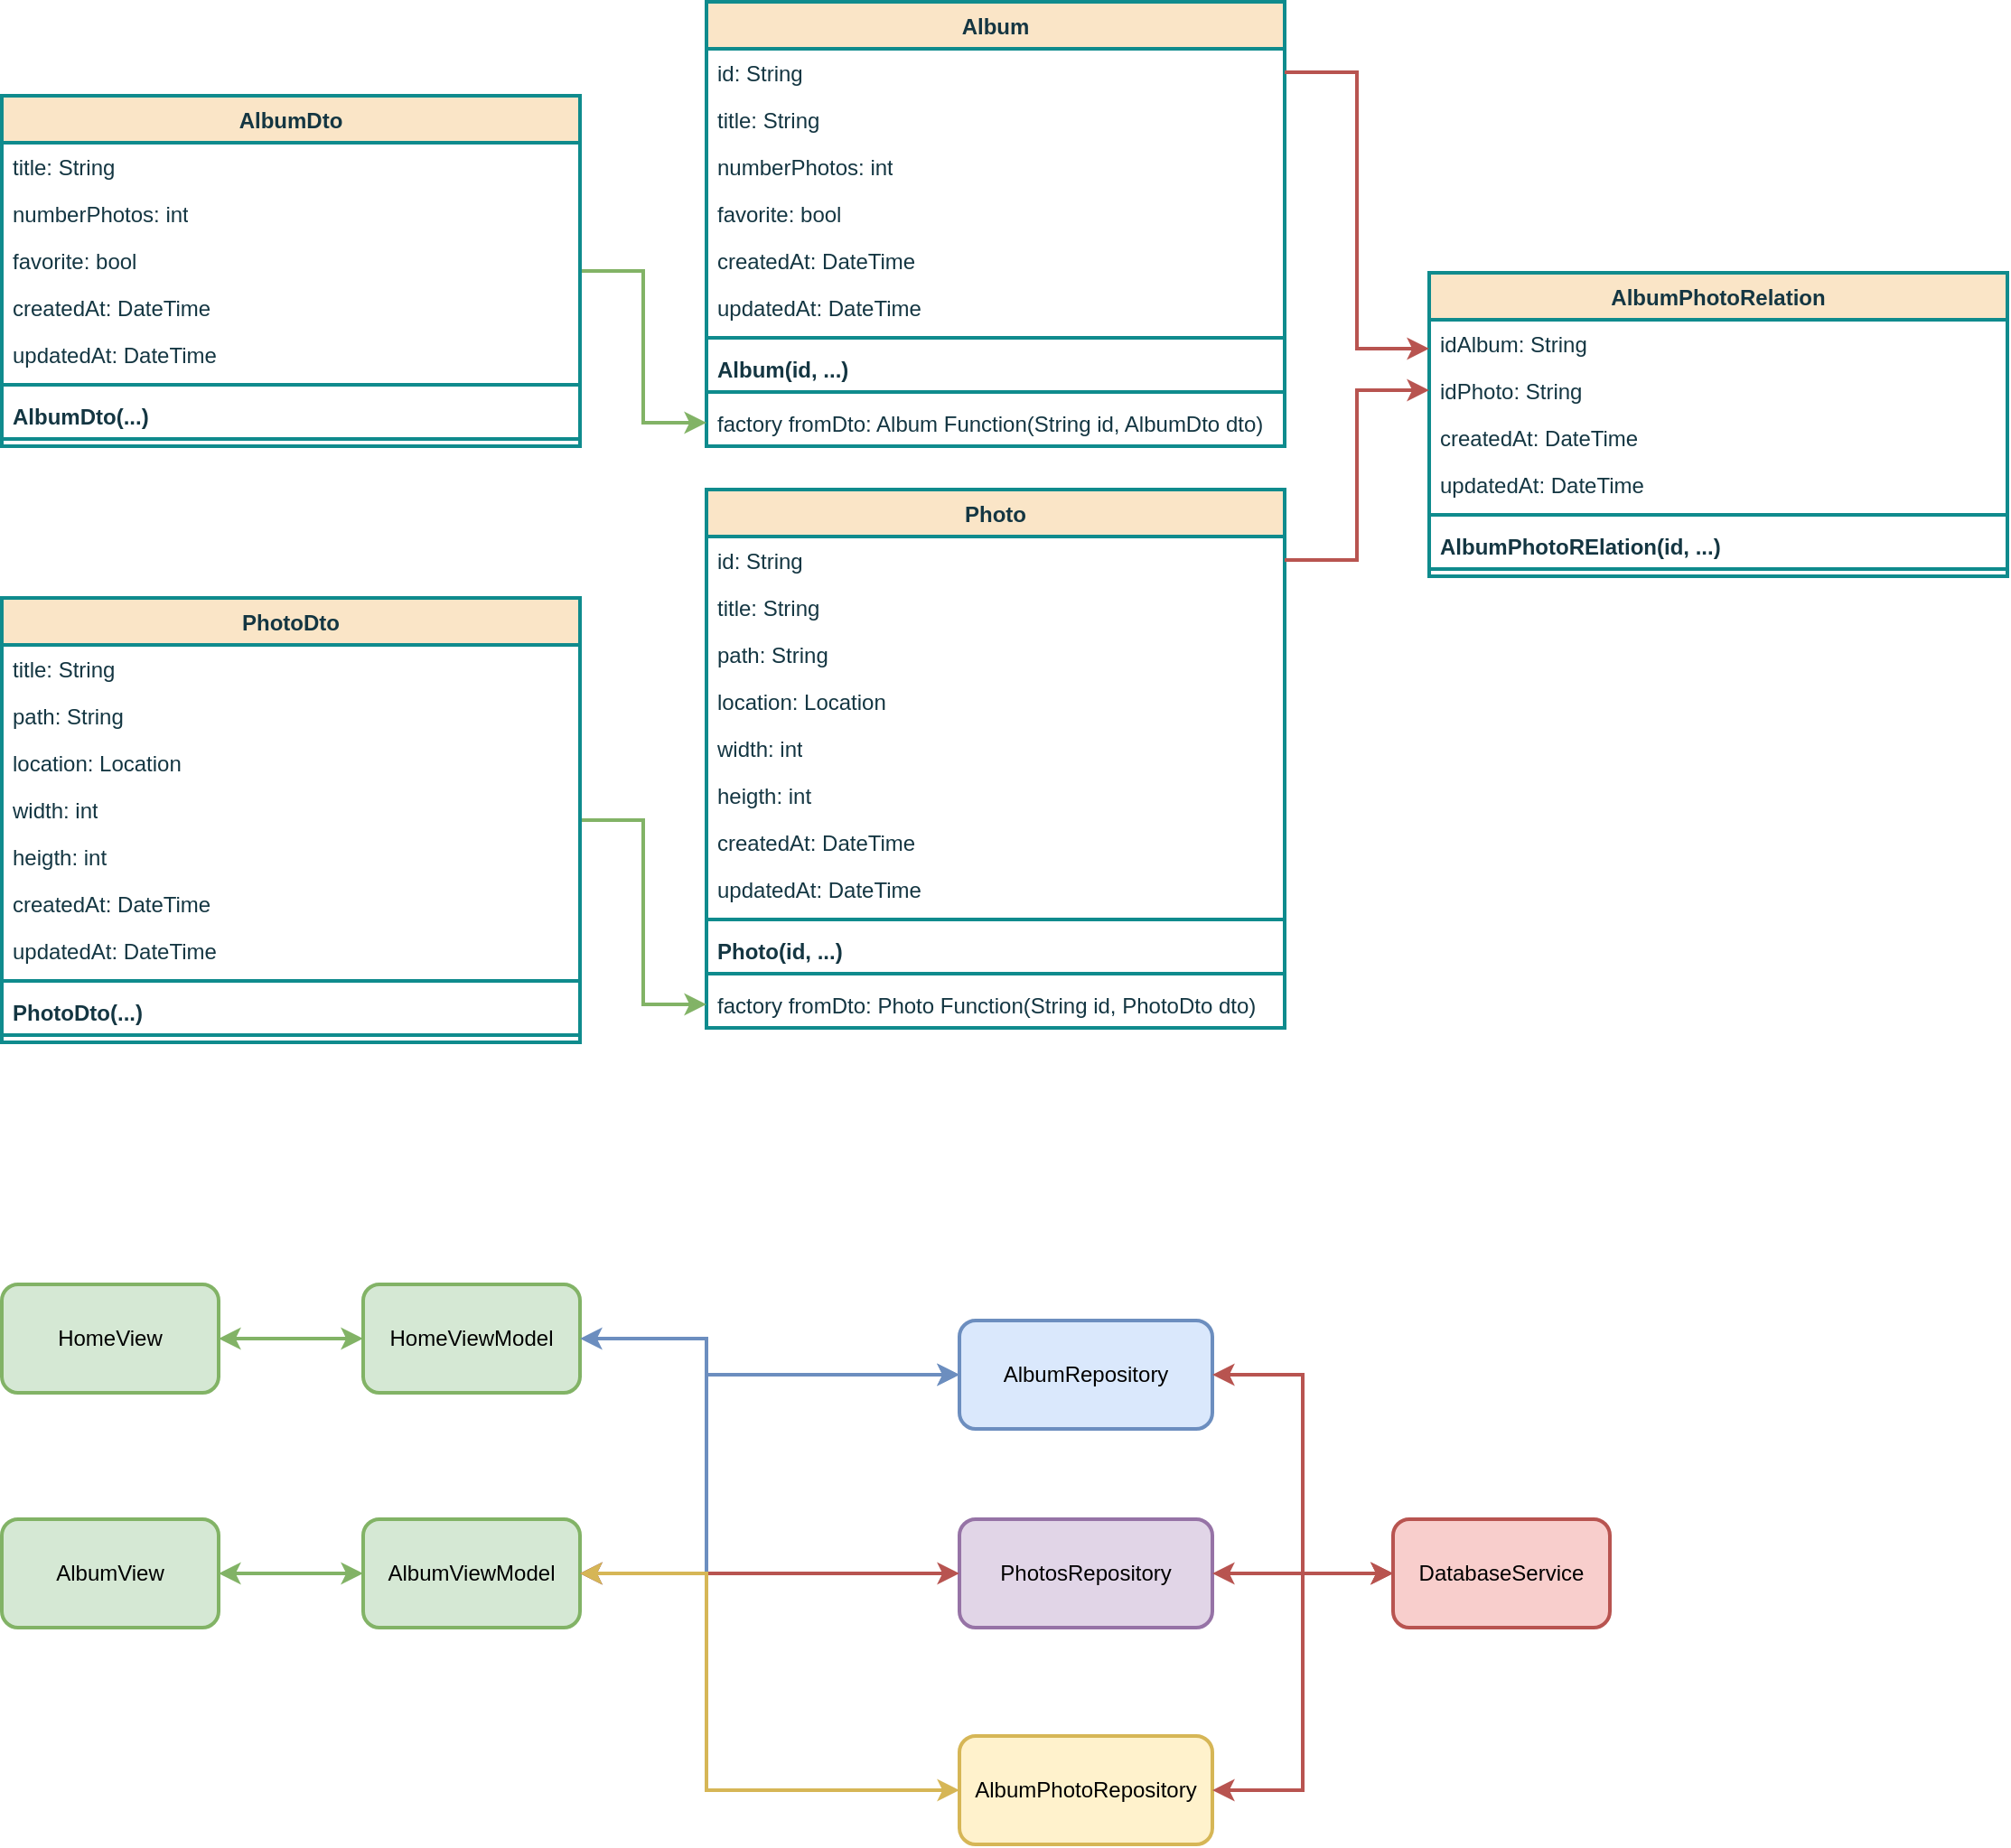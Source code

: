 <mxfile version="26.1.1">
  <diagram id="C5RBs43oDa-KdzZeNtuy" name="Page-1">
    <mxGraphModel dx="1434" dy="870" grid="1" gridSize="10" guides="1" tooltips="1" connect="1" arrows="1" fold="1" page="1" pageScale="1" pageWidth="2336" pageHeight="1654" math="0" shadow="0">
      <root>
        <mxCell id="WIyWlLk6GJQsqaUBKTNV-0" />
        <mxCell id="WIyWlLk6GJQsqaUBKTNV-1" parent="WIyWlLk6GJQsqaUBKTNV-0" />
        <mxCell id="tw_YcoYPfaSUwI1BPTbK-0" value="Album" style="swimlane;fontStyle=1;align=center;verticalAlign=top;childLayout=stackLayout;horizontal=1;startSize=26;horizontalStack=0;resizeParent=1;resizeParentMax=0;resizeLast=0;collapsible=1;marginBottom=0;whiteSpace=wrap;html=1;labelBackgroundColor=none;fillColor=#FAE5C7;strokeColor=#0F8B8D;fontColor=#143642;strokeWidth=2;" parent="WIyWlLk6GJQsqaUBKTNV-1" vertex="1">
          <mxGeometry x="460" y="100" width="320" height="246" as="geometry">
            <mxRectangle x="400" y="280" width="120" height="30" as="alternateBounds" />
          </mxGeometry>
        </mxCell>
        <mxCell id="tw_YcoYPfaSUwI1BPTbK-2" value="id: String" style="text;strokeColor=none;fillColor=none;align=left;verticalAlign=top;spacingLeft=4;spacingRight=4;overflow=hidden;rotatable=0;points=[[0,0.5],[1,0.5]];portConstraint=eastwest;whiteSpace=wrap;html=1;labelBackgroundColor=none;fontColor=#143642;" parent="tw_YcoYPfaSUwI1BPTbK-0" vertex="1">
          <mxGeometry y="26" width="320" height="26" as="geometry" />
        </mxCell>
        <mxCell id="tw_YcoYPfaSUwI1BPTbK-1" value="title: String" style="text;strokeColor=none;fillColor=none;align=left;verticalAlign=top;spacingLeft=4;spacingRight=4;overflow=hidden;rotatable=0;points=[[0,0.5],[1,0.5]];portConstraint=eastwest;whiteSpace=wrap;html=1;labelBackgroundColor=none;fontColor=#143642;" parent="tw_YcoYPfaSUwI1BPTbK-0" vertex="1">
          <mxGeometry y="52" width="320" height="26" as="geometry" />
        </mxCell>
        <mxCell id="tw_YcoYPfaSUwI1BPTbK-3" value="numberPhotos: int" style="text;strokeColor=none;fillColor=none;align=left;verticalAlign=top;spacingLeft=4;spacingRight=4;overflow=hidden;rotatable=0;points=[[0,0.5],[1,0.5]];portConstraint=eastwest;whiteSpace=wrap;html=1;labelBackgroundColor=none;fontColor=#143642;" parent="tw_YcoYPfaSUwI1BPTbK-0" vertex="1">
          <mxGeometry y="78" width="320" height="26" as="geometry" />
        </mxCell>
        <mxCell id="tw_YcoYPfaSUwI1BPTbK-7" value="favorite: bool" style="text;strokeColor=none;fillColor=none;align=left;verticalAlign=top;spacingLeft=4;spacingRight=4;overflow=hidden;rotatable=0;points=[[0,0.5],[1,0.5]];portConstraint=eastwest;whiteSpace=wrap;html=1;labelBackgroundColor=none;fontColor=#143642;" parent="tw_YcoYPfaSUwI1BPTbK-0" vertex="1">
          <mxGeometry y="104" width="320" height="26" as="geometry" />
        </mxCell>
        <mxCell id="tw_YcoYPfaSUwI1BPTbK-8" value="createdAt: DateT&lt;span style=&quot;background-color: transparent; color: light-dark(rgb(20, 54, 66), rgb(173, 202, 213));&quot;&gt;ime&lt;/span&gt;" style="text;strokeColor=none;fillColor=none;align=left;verticalAlign=top;spacingLeft=4;spacingRight=4;overflow=hidden;rotatable=0;points=[[0,0.5],[1,0.5]];portConstraint=eastwest;whiteSpace=wrap;html=1;labelBackgroundColor=none;fontColor=#143642;" parent="tw_YcoYPfaSUwI1BPTbK-0" vertex="1">
          <mxGeometry y="130" width="320" height="26" as="geometry" />
        </mxCell>
        <mxCell id="tw_YcoYPfaSUwI1BPTbK-9" value="updatedAt: DateTime" style="text;strokeColor=none;fillColor=none;align=left;verticalAlign=top;spacingLeft=4;spacingRight=4;overflow=hidden;rotatable=0;points=[[0,0.5],[1,0.5]];portConstraint=eastwest;whiteSpace=wrap;html=1;labelBackgroundColor=none;fontColor=#143642;" parent="tw_YcoYPfaSUwI1BPTbK-0" vertex="1">
          <mxGeometry y="156" width="320" height="26" as="geometry" />
        </mxCell>
        <mxCell id="tw_YcoYPfaSUwI1BPTbK-4" value="" style="line;strokeWidth=2;fillColor=none;align=left;verticalAlign=middle;spacingTop=-1;spacingLeft=3;spacingRight=3;rotatable=0;labelPosition=right;points=[];portConstraint=eastwest;strokeColor=#0F8B8D;labelBackgroundColor=none;fontColor=#143642;" parent="tw_YcoYPfaSUwI1BPTbK-0" vertex="1">
          <mxGeometry y="182" width="320" height="8" as="geometry" />
        </mxCell>
        <mxCell id="tw_YcoYPfaSUwI1BPTbK-5" value="Album(id, ...)" style="text;strokeColor=none;fillColor=none;align=left;verticalAlign=top;spacingLeft=4;spacingRight=4;overflow=hidden;rotatable=0;points=[[0,0.5],[1,0.5]];portConstraint=eastwest;whiteSpace=wrap;html=1;labelBackgroundColor=none;fontColor=#143642;fontStyle=1" parent="tw_YcoYPfaSUwI1BPTbK-0" vertex="1">
          <mxGeometry y="190" width="320" height="22" as="geometry" />
        </mxCell>
        <mxCell id="tw_YcoYPfaSUwI1BPTbK-6" value="" style="line;strokeWidth=2;fillColor=none;align=left;verticalAlign=middle;spacingTop=-1;spacingLeft=3;spacingRight=3;rotatable=0;labelPosition=right;points=[];portConstraint=eastwest;strokeColor=#0F8B8D;labelBackgroundColor=none;fontColor=#143642;" parent="tw_YcoYPfaSUwI1BPTbK-0" vertex="1">
          <mxGeometry y="212" width="320" height="8" as="geometry" />
        </mxCell>
        <mxCell id="twqyVlOapsHVCRVrdbQX-35" value="factory fromDto: Album Function(String id, AlbumDto dto)" style="text;strokeColor=none;fillColor=none;align=left;verticalAlign=top;spacingLeft=4;spacingRight=4;overflow=hidden;rotatable=0;points=[[0,0.5],[1,0.5]];portConstraint=eastwest;whiteSpace=wrap;html=1;labelBackgroundColor=none;fontColor=#143642;" vertex="1" parent="tw_YcoYPfaSUwI1BPTbK-0">
          <mxGeometry y="220" width="320" height="26" as="geometry" />
        </mxCell>
        <mxCell id="tw_YcoYPfaSUwI1BPTbK-33" value="Photo" style="swimlane;fontStyle=1;align=center;verticalAlign=top;childLayout=stackLayout;horizontal=1;startSize=26;horizontalStack=0;resizeParent=1;resizeParentMax=0;resizeLast=0;collapsible=1;marginBottom=0;whiteSpace=wrap;html=1;labelBackgroundColor=none;fillColor=#FAE5C7;strokeColor=#0F8B8D;fontColor=#143642;strokeWidth=2;" parent="WIyWlLk6GJQsqaUBKTNV-1" vertex="1">
          <mxGeometry x="460" y="370" width="320" height="298" as="geometry">
            <mxRectangle x="400" y="280" width="120" height="30" as="alternateBounds" />
          </mxGeometry>
        </mxCell>
        <mxCell id="tw_YcoYPfaSUwI1BPTbK-34" value="id: String" style="text;strokeColor=none;fillColor=none;align=left;verticalAlign=top;spacingLeft=4;spacingRight=4;overflow=hidden;rotatable=0;points=[[0,0.5],[1,0.5]];portConstraint=eastwest;whiteSpace=wrap;html=1;labelBackgroundColor=none;fontColor=#143642;" parent="tw_YcoYPfaSUwI1BPTbK-33" vertex="1">
          <mxGeometry y="26" width="320" height="26" as="geometry" />
        </mxCell>
        <mxCell id="tw_YcoYPfaSUwI1BPTbK-35" value="title: String" style="text;strokeColor=none;fillColor=none;align=left;verticalAlign=top;spacingLeft=4;spacingRight=4;overflow=hidden;rotatable=0;points=[[0,0.5],[1,0.5]];portConstraint=eastwest;whiteSpace=wrap;html=1;labelBackgroundColor=none;fontColor=#143642;" parent="tw_YcoYPfaSUwI1BPTbK-33" vertex="1">
          <mxGeometry y="52" width="320" height="26" as="geometry" />
        </mxCell>
        <mxCell id="tw_YcoYPfaSUwI1BPTbK-44" value="path: String" style="text;strokeColor=none;fillColor=none;align=left;verticalAlign=top;spacingLeft=4;spacingRight=4;overflow=hidden;rotatable=0;points=[[0,0.5],[1,0.5]];portConstraint=eastwest;whiteSpace=wrap;html=1;labelBackgroundColor=none;fontColor=#143642;" parent="tw_YcoYPfaSUwI1BPTbK-33" vertex="1">
          <mxGeometry y="78" width="320" height="26" as="geometry" />
        </mxCell>
        <mxCell id="tw_YcoYPfaSUwI1BPTbK-36" value="location: Location" style="text;strokeColor=none;fillColor=none;align=left;verticalAlign=top;spacingLeft=4;spacingRight=4;overflow=hidden;rotatable=0;points=[[0,0.5],[1,0.5]];portConstraint=eastwest;whiteSpace=wrap;html=1;labelBackgroundColor=none;fontColor=#143642;" parent="tw_YcoYPfaSUwI1BPTbK-33" vertex="1">
          <mxGeometry y="104" width="320" height="26" as="geometry" />
        </mxCell>
        <mxCell id="tw_YcoYPfaSUwI1BPTbK-37" value="width: int" style="text;strokeColor=none;fillColor=none;align=left;verticalAlign=top;spacingLeft=4;spacingRight=4;overflow=hidden;rotatable=0;points=[[0,0.5],[1,0.5]];portConstraint=eastwest;whiteSpace=wrap;html=1;labelBackgroundColor=none;fontColor=#143642;" parent="tw_YcoYPfaSUwI1BPTbK-33" vertex="1">
          <mxGeometry y="130" width="320" height="26" as="geometry" />
        </mxCell>
        <mxCell id="tw_YcoYPfaSUwI1BPTbK-38" value="heigth: int" style="text;strokeColor=none;fillColor=none;align=left;verticalAlign=top;spacingLeft=4;spacingRight=4;overflow=hidden;rotatable=0;points=[[0,0.5],[1,0.5]];portConstraint=eastwest;whiteSpace=wrap;html=1;labelBackgroundColor=none;fontColor=#143642;" parent="tw_YcoYPfaSUwI1BPTbK-33" vertex="1">
          <mxGeometry y="156" width="320" height="26" as="geometry" />
        </mxCell>
        <mxCell id="tw_YcoYPfaSUwI1BPTbK-43" value="createdAt: DateT&lt;span style=&quot;background-color: transparent; color: light-dark(rgb(20, 54, 66), rgb(173, 202, 213));&quot;&gt;ime&lt;/span&gt;" style="text;strokeColor=none;fillColor=none;align=left;verticalAlign=top;spacingLeft=4;spacingRight=4;overflow=hidden;rotatable=0;points=[[0,0.5],[1,0.5]];portConstraint=eastwest;whiteSpace=wrap;html=1;labelBackgroundColor=none;fontColor=#143642;" parent="tw_YcoYPfaSUwI1BPTbK-33" vertex="1">
          <mxGeometry y="182" width="320" height="26" as="geometry" />
        </mxCell>
        <mxCell id="tw_YcoYPfaSUwI1BPTbK-39" value="updatedAt: DateTime" style="text;strokeColor=none;fillColor=none;align=left;verticalAlign=top;spacingLeft=4;spacingRight=4;overflow=hidden;rotatable=0;points=[[0,0.5],[1,0.5]];portConstraint=eastwest;whiteSpace=wrap;html=1;labelBackgroundColor=none;fontColor=#143642;" parent="tw_YcoYPfaSUwI1BPTbK-33" vertex="1">
          <mxGeometry y="208" width="320" height="26" as="geometry" />
        </mxCell>
        <mxCell id="tw_YcoYPfaSUwI1BPTbK-40" value="" style="line;strokeWidth=2;fillColor=none;align=left;verticalAlign=middle;spacingTop=-1;spacingLeft=3;spacingRight=3;rotatable=0;labelPosition=right;points=[];portConstraint=eastwest;strokeColor=#0F8B8D;labelBackgroundColor=none;fontColor=#143642;" parent="tw_YcoYPfaSUwI1BPTbK-33" vertex="1">
          <mxGeometry y="234" width="320" height="8" as="geometry" />
        </mxCell>
        <mxCell id="tw_YcoYPfaSUwI1BPTbK-41" value="Photo(id, ...)" style="text;strokeColor=none;fillColor=none;align=left;verticalAlign=top;spacingLeft=4;spacingRight=4;overflow=hidden;rotatable=0;points=[[0,0.5],[1,0.5]];portConstraint=eastwest;whiteSpace=wrap;html=1;labelBackgroundColor=none;fontColor=#143642;fontStyle=1" parent="tw_YcoYPfaSUwI1BPTbK-33" vertex="1">
          <mxGeometry y="242" width="320" height="22" as="geometry" />
        </mxCell>
        <mxCell id="tw_YcoYPfaSUwI1BPTbK-42" value="" style="line;strokeWidth=2;fillColor=none;align=left;verticalAlign=middle;spacingTop=-1;spacingLeft=3;spacingRight=3;rotatable=0;labelPosition=right;points=[];portConstraint=eastwest;strokeColor=#0F8B8D;labelBackgroundColor=none;fontColor=#143642;" parent="tw_YcoYPfaSUwI1BPTbK-33" vertex="1">
          <mxGeometry y="264" width="320" height="8" as="geometry" />
        </mxCell>
        <mxCell id="twqyVlOapsHVCRVrdbQX-34" value="factory fromDto: Photo Function(String id, PhotoDto dto)" style="text;strokeColor=none;fillColor=none;align=left;verticalAlign=top;spacingLeft=4;spacingRight=4;overflow=hidden;rotatable=0;points=[[0,0.5],[1,0.5]];portConstraint=eastwest;whiteSpace=wrap;html=1;labelBackgroundColor=none;fontColor=#143642;" vertex="1" parent="tw_YcoYPfaSUwI1BPTbK-33">
          <mxGeometry y="272" width="320" height="26" as="geometry" />
        </mxCell>
        <mxCell id="twqyVlOapsHVCRVrdbQX-0" value="AlbumPhotoRelation" style="swimlane;fontStyle=1;align=center;verticalAlign=top;childLayout=stackLayout;horizontal=1;startSize=26;horizontalStack=0;resizeParent=1;resizeParentMax=0;resizeLast=0;collapsible=1;marginBottom=0;whiteSpace=wrap;html=1;labelBackgroundColor=none;fillColor=#FAE5C7;strokeColor=#0F8B8D;fontColor=#143642;strokeWidth=2;" vertex="1" parent="WIyWlLk6GJQsqaUBKTNV-1">
          <mxGeometry x="860" y="250" width="320" height="168" as="geometry">
            <mxRectangle x="400" y="280" width="120" height="30" as="alternateBounds" />
          </mxGeometry>
        </mxCell>
        <mxCell id="twqyVlOapsHVCRVrdbQX-1" value="idAlbum: String" style="text;strokeColor=none;fillColor=none;align=left;verticalAlign=top;spacingLeft=4;spacingRight=4;overflow=hidden;rotatable=0;points=[[0,0.5],[1,0.5]];portConstraint=eastwest;whiteSpace=wrap;html=1;labelBackgroundColor=none;fontColor=#143642;" vertex="1" parent="twqyVlOapsHVCRVrdbQX-0">
          <mxGeometry y="26" width="320" height="26" as="geometry" />
        </mxCell>
        <mxCell id="twqyVlOapsHVCRVrdbQX-2" value="idPhoto: String" style="text;strokeColor=none;fillColor=none;align=left;verticalAlign=top;spacingLeft=4;spacingRight=4;overflow=hidden;rotatable=0;points=[[0,0.5],[1,0.5]];portConstraint=eastwest;whiteSpace=wrap;html=1;labelBackgroundColor=none;fontColor=#143642;" vertex="1" parent="twqyVlOapsHVCRVrdbQX-0">
          <mxGeometry y="52" width="320" height="26" as="geometry" />
        </mxCell>
        <mxCell id="twqyVlOapsHVCRVrdbQX-5" value="createdAt: DateT&lt;span style=&quot;background-color: transparent; color: light-dark(rgb(20, 54, 66), rgb(173, 202, 213));&quot;&gt;ime&lt;/span&gt;" style="text;strokeColor=none;fillColor=none;align=left;verticalAlign=top;spacingLeft=4;spacingRight=4;overflow=hidden;rotatable=0;points=[[0,0.5],[1,0.5]];portConstraint=eastwest;whiteSpace=wrap;html=1;labelBackgroundColor=none;fontColor=#143642;" vertex="1" parent="twqyVlOapsHVCRVrdbQX-0">
          <mxGeometry y="78" width="320" height="26" as="geometry" />
        </mxCell>
        <mxCell id="twqyVlOapsHVCRVrdbQX-6" value="updatedAt: DateTime" style="text;strokeColor=none;fillColor=none;align=left;verticalAlign=top;spacingLeft=4;spacingRight=4;overflow=hidden;rotatable=0;points=[[0,0.5],[1,0.5]];portConstraint=eastwest;whiteSpace=wrap;html=1;labelBackgroundColor=none;fontColor=#143642;" vertex="1" parent="twqyVlOapsHVCRVrdbQX-0">
          <mxGeometry y="104" width="320" height="26" as="geometry" />
        </mxCell>
        <mxCell id="twqyVlOapsHVCRVrdbQX-7" value="" style="line;strokeWidth=2;fillColor=none;align=left;verticalAlign=middle;spacingTop=-1;spacingLeft=3;spacingRight=3;rotatable=0;labelPosition=right;points=[];portConstraint=eastwest;strokeColor=#0F8B8D;labelBackgroundColor=none;fontColor=#143642;" vertex="1" parent="twqyVlOapsHVCRVrdbQX-0">
          <mxGeometry y="130" width="320" height="8" as="geometry" />
        </mxCell>
        <mxCell id="twqyVlOapsHVCRVrdbQX-8" value="AlbumPhotoRElation(id, ...)" style="text;strokeColor=none;fillColor=none;align=left;verticalAlign=top;spacingLeft=4;spacingRight=4;overflow=hidden;rotatable=0;points=[[0,0.5],[1,0.5]];portConstraint=eastwest;whiteSpace=wrap;html=1;labelBackgroundColor=none;fontColor=#143642;fontStyle=1" vertex="1" parent="twqyVlOapsHVCRVrdbQX-0">
          <mxGeometry y="138" width="320" height="22" as="geometry" />
        </mxCell>
        <mxCell id="twqyVlOapsHVCRVrdbQX-9" value="" style="line;strokeWidth=2;fillColor=none;align=left;verticalAlign=middle;spacingTop=-1;spacingLeft=3;spacingRight=3;rotatable=0;labelPosition=right;points=[];portConstraint=eastwest;strokeColor=#0F8B8D;labelBackgroundColor=none;fontColor=#143642;" vertex="1" parent="twqyVlOapsHVCRVrdbQX-0">
          <mxGeometry y="160" width="320" height="8" as="geometry" />
        </mxCell>
        <mxCell id="twqyVlOapsHVCRVrdbQX-10" style="edgeStyle=orthogonalEdgeStyle;rounded=0;orthogonalLoop=1;jettySize=auto;html=1;entryX=0;entryY=0.25;entryDx=0;entryDy=0;strokeWidth=2;fillColor=#f8cecc;strokeColor=#b85450;" edge="1" parent="WIyWlLk6GJQsqaUBKTNV-1" source="tw_YcoYPfaSUwI1BPTbK-2" target="twqyVlOapsHVCRVrdbQX-0">
          <mxGeometry relative="1" as="geometry" />
        </mxCell>
        <mxCell id="twqyVlOapsHVCRVrdbQX-11" style="edgeStyle=orthogonalEdgeStyle;rounded=0;orthogonalLoop=1;jettySize=auto;html=1;exitX=1;exitY=0.5;exitDx=0;exitDy=0;entryX=0;entryY=0.5;entryDx=0;entryDy=0;strokeWidth=2;fillColor=#f8cecc;strokeColor=#b85450;" edge="1" parent="WIyWlLk6GJQsqaUBKTNV-1" source="tw_YcoYPfaSUwI1BPTbK-34" target="twqyVlOapsHVCRVrdbQX-2">
          <mxGeometry relative="1" as="geometry" />
        </mxCell>
        <mxCell id="twqyVlOapsHVCRVrdbQX-37" style="edgeStyle=orthogonalEdgeStyle;rounded=0;orthogonalLoop=1;jettySize=auto;html=1;entryX=0;entryY=0.5;entryDx=0;entryDy=0;strokeWidth=2;fillColor=#d5e8d4;strokeColor=#82b366;" edge="1" parent="WIyWlLk6GJQsqaUBKTNV-1" source="twqyVlOapsHVCRVrdbQX-12" target="twqyVlOapsHVCRVrdbQX-35">
          <mxGeometry relative="1" as="geometry" />
        </mxCell>
        <mxCell id="twqyVlOapsHVCRVrdbQX-12" value="AlbumDto" style="swimlane;fontStyle=1;align=center;verticalAlign=top;childLayout=stackLayout;horizontal=1;startSize=26;horizontalStack=0;resizeParent=1;resizeParentMax=0;resizeLast=0;collapsible=1;marginBottom=0;whiteSpace=wrap;html=1;labelBackgroundColor=none;fillColor=#FAE5C7;strokeColor=#0F8B8D;fontColor=#143642;strokeWidth=2;" vertex="1" parent="WIyWlLk6GJQsqaUBKTNV-1">
          <mxGeometry x="70" y="152" width="320" height="194" as="geometry">
            <mxRectangle x="400" y="280" width="120" height="30" as="alternateBounds" />
          </mxGeometry>
        </mxCell>
        <mxCell id="twqyVlOapsHVCRVrdbQX-14" value="title: String" style="text;strokeColor=none;fillColor=none;align=left;verticalAlign=top;spacingLeft=4;spacingRight=4;overflow=hidden;rotatable=0;points=[[0,0.5],[1,0.5]];portConstraint=eastwest;whiteSpace=wrap;html=1;labelBackgroundColor=none;fontColor=#143642;" vertex="1" parent="twqyVlOapsHVCRVrdbQX-12">
          <mxGeometry y="26" width="320" height="26" as="geometry" />
        </mxCell>
        <mxCell id="twqyVlOapsHVCRVrdbQX-15" value="numberPhotos: int" style="text;strokeColor=none;fillColor=none;align=left;verticalAlign=top;spacingLeft=4;spacingRight=4;overflow=hidden;rotatable=0;points=[[0,0.5],[1,0.5]];portConstraint=eastwest;whiteSpace=wrap;html=1;labelBackgroundColor=none;fontColor=#143642;" vertex="1" parent="twqyVlOapsHVCRVrdbQX-12">
          <mxGeometry y="52" width="320" height="26" as="geometry" />
        </mxCell>
        <mxCell id="twqyVlOapsHVCRVrdbQX-16" value="favorite: bool" style="text;strokeColor=none;fillColor=none;align=left;verticalAlign=top;spacingLeft=4;spacingRight=4;overflow=hidden;rotatable=0;points=[[0,0.5],[1,0.5]];portConstraint=eastwest;whiteSpace=wrap;html=1;labelBackgroundColor=none;fontColor=#143642;" vertex="1" parent="twqyVlOapsHVCRVrdbQX-12">
          <mxGeometry y="78" width="320" height="26" as="geometry" />
        </mxCell>
        <mxCell id="twqyVlOapsHVCRVrdbQX-17" value="createdAt: DateT&lt;span style=&quot;background-color: transparent; color: light-dark(rgb(20, 54, 66), rgb(173, 202, 213));&quot;&gt;ime&lt;/span&gt;" style="text;strokeColor=none;fillColor=none;align=left;verticalAlign=top;spacingLeft=4;spacingRight=4;overflow=hidden;rotatable=0;points=[[0,0.5],[1,0.5]];portConstraint=eastwest;whiteSpace=wrap;html=1;labelBackgroundColor=none;fontColor=#143642;" vertex="1" parent="twqyVlOapsHVCRVrdbQX-12">
          <mxGeometry y="104" width="320" height="26" as="geometry" />
        </mxCell>
        <mxCell id="twqyVlOapsHVCRVrdbQX-18" value="updatedAt: DateTime" style="text;strokeColor=none;fillColor=none;align=left;verticalAlign=top;spacingLeft=4;spacingRight=4;overflow=hidden;rotatable=0;points=[[0,0.5],[1,0.5]];portConstraint=eastwest;whiteSpace=wrap;html=1;labelBackgroundColor=none;fontColor=#143642;" vertex="1" parent="twqyVlOapsHVCRVrdbQX-12">
          <mxGeometry y="130" width="320" height="26" as="geometry" />
        </mxCell>
        <mxCell id="twqyVlOapsHVCRVrdbQX-19" value="" style="line;strokeWidth=2;fillColor=none;align=left;verticalAlign=middle;spacingTop=-1;spacingLeft=3;spacingRight=3;rotatable=0;labelPosition=right;points=[];portConstraint=eastwest;strokeColor=#0F8B8D;labelBackgroundColor=none;fontColor=#143642;" vertex="1" parent="twqyVlOapsHVCRVrdbQX-12">
          <mxGeometry y="156" width="320" height="8" as="geometry" />
        </mxCell>
        <mxCell id="twqyVlOapsHVCRVrdbQX-20" value="AlbumDto(...)" style="text;strokeColor=none;fillColor=none;align=left;verticalAlign=top;spacingLeft=4;spacingRight=4;overflow=hidden;rotatable=0;points=[[0,0.5],[1,0.5]];portConstraint=eastwest;whiteSpace=wrap;html=1;labelBackgroundColor=none;fontColor=#143642;fontStyle=1" vertex="1" parent="twqyVlOapsHVCRVrdbQX-12">
          <mxGeometry y="164" width="320" height="22" as="geometry" />
        </mxCell>
        <mxCell id="twqyVlOapsHVCRVrdbQX-21" value="" style="line;strokeWidth=2;fillColor=none;align=left;verticalAlign=middle;spacingTop=-1;spacingLeft=3;spacingRight=3;rotatable=0;labelPosition=right;points=[];portConstraint=eastwest;strokeColor=#0F8B8D;labelBackgroundColor=none;fontColor=#143642;" vertex="1" parent="twqyVlOapsHVCRVrdbQX-12">
          <mxGeometry y="186" width="320" height="8" as="geometry" />
        </mxCell>
        <mxCell id="twqyVlOapsHVCRVrdbQX-36" style="edgeStyle=orthogonalEdgeStyle;rounded=0;orthogonalLoop=1;jettySize=auto;html=1;strokeWidth=2;fillColor=#d5e8d4;strokeColor=#82b366;" edge="1" parent="WIyWlLk6GJQsqaUBKTNV-1" source="twqyVlOapsHVCRVrdbQX-22" target="twqyVlOapsHVCRVrdbQX-34">
          <mxGeometry relative="1" as="geometry" />
        </mxCell>
        <mxCell id="twqyVlOapsHVCRVrdbQX-22" value="PhotoDto" style="swimlane;fontStyle=1;align=center;verticalAlign=top;childLayout=stackLayout;horizontal=1;startSize=26;horizontalStack=0;resizeParent=1;resizeParentMax=0;resizeLast=0;collapsible=1;marginBottom=0;whiteSpace=wrap;html=1;labelBackgroundColor=none;fillColor=#FAE5C7;strokeColor=#0F8B8D;fontColor=#143642;strokeWidth=2;" vertex="1" parent="WIyWlLk6GJQsqaUBKTNV-1">
          <mxGeometry x="70" y="430" width="320" height="246" as="geometry">
            <mxRectangle x="400" y="280" width="120" height="30" as="alternateBounds" />
          </mxGeometry>
        </mxCell>
        <mxCell id="twqyVlOapsHVCRVrdbQX-24" value="title: String" style="text;strokeColor=none;fillColor=none;align=left;verticalAlign=top;spacingLeft=4;spacingRight=4;overflow=hidden;rotatable=0;points=[[0,0.5],[1,0.5]];portConstraint=eastwest;whiteSpace=wrap;html=1;labelBackgroundColor=none;fontColor=#143642;" vertex="1" parent="twqyVlOapsHVCRVrdbQX-22">
          <mxGeometry y="26" width="320" height="26" as="geometry" />
        </mxCell>
        <mxCell id="twqyVlOapsHVCRVrdbQX-25" value="path: String" style="text;strokeColor=none;fillColor=none;align=left;verticalAlign=top;spacingLeft=4;spacingRight=4;overflow=hidden;rotatable=0;points=[[0,0.5],[1,0.5]];portConstraint=eastwest;whiteSpace=wrap;html=1;labelBackgroundColor=none;fontColor=#143642;" vertex="1" parent="twqyVlOapsHVCRVrdbQX-22">
          <mxGeometry y="52" width="320" height="26" as="geometry" />
        </mxCell>
        <mxCell id="twqyVlOapsHVCRVrdbQX-26" value="location: Location" style="text;strokeColor=none;fillColor=none;align=left;verticalAlign=top;spacingLeft=4;spacingRight=4;overflow=hidden;rotatable=0;points=[[0,0.5],[1,0.5]];portConstraint=eastwest;whiteSpace=wrap;html=1;labelBackgroundColor=none;fontColor=#143642;" vertex="1" parent="twqyVlOapsHVCRVrdbQX-22">
          <mxGeometry y="78" width="320" height="26" as="geometry" />
        </mxCell>
        <mxCell id="twqyVlOapsHVCRVrdbQX-27" value="width: int" style="text;strokeColor=none;fillColor=none;align=left;verticalAlign=top;spacingLeft=4;spacingRight=4;overflow=hidden;rotatable=0;points=[[0,0.5],[1,0.5]];portConstraint=eastwest;whiteSpace=wrap;html=1;labelBackgroundColor=none;fontColor=#143642;" vertex="1" parent="twqyVlOapsHVCRVrdbQX-22">
          <mxGeometry y="104" width="320" height="26" as="geometry" />
        </mxCell>
        <mxCell id="twqyVlOapsHVCRVrdbQX-28" value="heigth: int" style="text;strokeColor=none;fillColor=none;align=left;verticalAlign=top;spacingLeft=4;spacingRight=4;overflow=hidden;rotatable=0;points=[[0,0.5],[1,0.5]];portConstraint=eastwest;whiteSpace=wrap;html=1;labelBackgroundColor=none;fontColor=#143642;" vertex="1" parent="twqyVlOapsHVCRVrdbQX-22">
          <mxGeometry y="130" width="320" height="26" as="geometry" />
        </mxCell>
        <mxCell id="twqyVlOapsHVCRVrdbQX-29" value="createdAt: DateT&lt;span style=&quot;background-color: transparent; color: light-dark(rgb(20, 54, 66), rgb(173, 202, 213));&quot;&gt;ime&lt;/span&gt;" style="text;strokeColor=none;fillColor=none;align=left;verticalAlign=top;spacingLeft=4;spacingRight=4;overflow=hidden;rotatable=0;points=[[0,0.5],[1,0.5]];portConstraint=eastwest;whiteSpace=wrap;html=1;labelBackgroundColor=none;fontColor=#143642;" vertex="1" parent="twqyVlOapsHVCRVrdbQX-22">
          <mxGeometry y="156" width="320" height="26" as="geometry" />
        </mxCell>
        <mxCell id="twqyVlOapsHVCRVrdbQX-30" value="updatedAt: DateTime" style="text;strokeColor=none;fillColor=none;align=left;verticalAlign=top;spacingLeft=4;spacingRight=4;overflow=hidden;rotatable=0;points=[[0,0.5],[1,0.5]];portConstraint=eastwest;whiteSpace=wrap;html=1;labelBackgroundColor=none;fontColor=#143642;" vertex="1" parent="twqyVlOapsHVCRVrdbQX-22">
          <mxGeometry y="182" width="320" height="26" as="geometry" />
        </mxCell>
        <mxCell id="twqyVlOapsHVCRVrdbQX-31" value="" style="line;strokeWidth=2;fillColor=none;align=left;verticalAlign=middle;spacingTop=-1;spacingLeft=3;spacingRight=3;rotatable=0;labelPosition=right;points=[];portConstraint=eastwest;strokeColor=#0F8B8D;labelBackgroundColor=none;fontColor=#143642;" vertex="1" parent="twqyVlOapsHVCRVrdbQX-22">
          <mxGeometry y="208" width="320" height="8" as="geometry" />
        </mxCell>
        <mxCell id="twqyVlOapsHVCRVrdbQX-32" value="PhotoDto(...)" style="text;strokeColor=none;fillColor=none;align=left;verticalAlign=top;spacingLeft=4;spacingRight=4;overflow=hidden;rotatable=0;points=[[0,0.5],[1,0.5]];portConstraint=eastwest;whiteSpace=wrap;html=1;labelBackgroundColor=none;fontColor=#143642;fontStyle=1" vertex="1" parent="twqyVlOapsHVCRVrdbQX-22">
          <mxGeometry y="216" width="320" height="22" as="geometry" />
        </mxCell>
        <mxCell id="twqyVlOapsHVCRVrdbQX-33" value="" style="line;strokeWidth=2;fillColor=none;align=left;verticalAlign=middle;spacingTop=-1;spacingLeft=3;spacingRight=3;rotatable=0;labelPosition=right;points=[];portConstraint=eastwest;strokeColor=#0F8B8D;labelBackgroundColor=none;fontColor=#143642;" vertex="1" parent="twqyVlOapsHVCRVrdbQX-22">
          <mxGeometry y="238" width="320" height="8" as="geometry" />
        </mxCell>
        <mxCell id="twqyVlOapsHVCRVrdbQX-40" style="edgeStyle=orthogonalEdgeStyle;rounded=0;orthogonalLoop=1;jettySize=auto;html=1;entryX=0;entryY=0.5;entryDx=0;entryDy=0;startArrow=classic;startFill=1;strokeWidth=2;fillColor=#d5e8d4;strokeColor=#82b366;" edge="1" parent="WIyWlLk6GJQsqaUBKTNV-1" source="twqyVlOapsHVCRVrdbQX-38" target="twqyVlOapsHVCRVrdbQX-39">
          <mxGeometry relative="1" as="geometry" />
        </mxCell>
        <mxCell id="twqyVlOapsHVCRVrdbQX-38" value="HomeView" style="rounded=1;whiteSpace=wrap;html=1;fillColor=#d5e8d4;strokeColor=#82b366;strokeWidth=2;" vertex="1" parent="WIyWlLk6GJQsqaUBKTNV-1">
          <mxGeometry x="70" y="810" width="120" height="60" as="geometry" />
        </mxCell>
        <mxCell id="twqyVlOapsHVCRVrdbQX-39" value="HomeViewModel" style="rounded=1;whiteSpace=wrap;html=1;fillColor=#d5e8d4;strokeColor=#82b366;strokeWidth=2;" vertex="1" parent="WIyWlLk6GJQsqaUBKTNV-1">
          <mxGeometry x="270" y="810" width="120" height="60" as="geometry" />
        </mxCell>
        <mxCell id="twqyVlOapsHVCRVrdbQX-42" value="DatabaseService" style="rounded=1;whiteSpace=wrap;html=1;fillColor=#f8cecc;strokeColor=#b85450;strokeWidth=2;" vertex="1" parent="WIyWlLk6GJQsqaUBKTNV-1">
          <mxGeometry x="840" y="940" width="120" height="60" as="geometry" />
        </mxCell>
        <mxCell id="twqyVlOapsHVCRVrdbQX-43" style="edgeStyle=orthogonalEdgeStyle;rounded=0;orthogonalLoop=1;jettySize=auto;html=1;entryX=0;entryY=0.5;entryDx=0;entryDy=0;startArrow=classic;startFill=1;strokeWidth=2;fillColor=#dae8fc;strokeColor=#6c8ebf;exitX=1;exitY=0.5;exitDx=0;exitDy=0;" edge="1" parent="WIyWlLk6GJQsqaUBKTNV-1" source="twqyVlOapsHVCRVrdbQX-39" target="twqyVlOapsHVCRVrdbQX-48">
          <mxGeometry relative="1" as="geometry">
            <mxPoint x="200" y="850" as="sourcePoint" />
            <mxPoint x="600" y="840" as="targetPoint" />
            <Array as="points">
              <mxPoint x="460" y="840" />
              <mxPoint x="460" y="860" />
            </Array>
          </mxGeometry>
        </mxCell>
        <mxCell id="twqyVlOapsHVCRVrdbQX-45" style="edgeStyle=orthogonalEdgeStyle;rounded=0;orthogonalLoop=1;jettySize=auto;html=1;entryX=0;entryY=0.5;entryDx=0;entryDy=0;startArrow=classic;startFill=1;strokeWidth=2;fillColor=#d5e8d4;strokeColor=#82b366;" edge="1" source="twqyVlOapsHVCRVrdbQX-46" target="twqyVlOapsHVCRVrdbQX-47" parent="WIyWlLk6GJQsqaUBKTNV-1">
          <mxGeometry relative="1" as="geometry" />
        </mxCell>
        <mxCell id="twqyVlOapsHVCRVrdbQX-46" value="AlbumView" style="rounded=1;whiteSpace=wrap;html=1;fillColor=#d5e8d4;strokeColor=#82b366;strokeWidth=2;" vertex="1" parent="WIyWlLk6GJQsqaUBKTNV-1">
          <mxGeometry x="70" y="940" width="120" height="60" as="geometry" />
        </mxCell>
        <mxCell id="twqyVlOapsHVCRVrdbQX-47" value="AlbumViewModel" style="rounded=1;whiteSpace=wrap;html=1;fillColor=#d5e8d4;strokeColor=#82b366;strokeWidth=2;" vertex="1" parent="WIyWlLk6GJQsqaUBKTNV-1">
          <mxGeometry x="270" y="940" width="120" height="60" as="geometry" />
        </mxCell>
        <mxCell id="twqyVlOapsHVCRVrdbQX-48" value="AlbumRepository" style="rounded=1;whiteSpace=wrap;html=1;fillColor=#dae8fc;strokeColor=#6c8ebf;strokeWidth=2;" vertex="1" parent="WIyWlLk6GJQsqaUBKTNV-1">
          <mxGeometry x="600" y="830" width="140" height="60" as="geometry" />
        </mxCell>
        <mxCell id="twqyVlOapsHVCRVrdbQX-50" style="edgeStyle=orthogonalEdgeStyle;rounded=0;orthogonalLoop=1;jettySize=auto;html=1;entryX=0;entryY=0.5;entryDx=0;entryDy=0;startArrow=classic;startFill=1;strokeWidth=2;fillColor=#dae8fc;strokeColor=#6c8ebf;exitX=1;exitY=0.5;exitDx=0;exitDy=0;" edge="1" source="twqyVlOapsHVCRVrdbQX-47" target="twqyVlOapsHVCRVrdbQX-48" parent="WIyWlLk6GJQsqaUBKTNV-1">
          <mxGeometry relative="1" as="geometry">
            <mxPoint x="390" y="1000" as="sourcePoint" />
            <mxPoint x="280" y="950" as="targetPoint" />
            <Array as="points">
              <mxPoint x="460" y="970" />
              <mxPoint x="460" y="860" />
            </Array>
          </mxGeometry>
        </mxCell>
        <mxCell id="twqyVlOapsHVCRVrdbQX-51" style="edgeStyle=orthogonalEdgeStyle;rounded=0;orthogonalLoop=1;jettySize=auto;html=1;startArrow=classic;startFill=1;strokeWidth=2;fillColor=#f8cecc;strokeColor=#b85450;entryX=0;entryY=0.5;entryDx=0;entryDy=0;" edge="1" target="twqyVlOapsHVCRVrdbQX-42" parent="WIyWlLk6GJQsqaUBKTNV-1" source="twqyVlOapsHVCRVrdbQX-48">
          <mxGeometry relative="1" as="geometry">
            <mxPoint x="740" y="861" as="sourcePoint" />
            <mxPoint x="810" y="860" as="targetPoint" />
          </mxGeometry>
        </mxCell>
        <mxCell id="twqyVlOapsHVCRVrdbQX-55" value="PhotosRepository" style="rounded=1;whiteSpace=wrap;html=1;fillColor=#e1d5e7;strokeColor=#9673a6;strokeWidth=2;" vertex="1" parent="WIyWlLk6GJQsqaUBKTNV-1">
          <mxGeometry x="600" y="940" width="140" height="60" as="geometry" />
        </mxCell>
        <mxCell id="twqyVlOapsHVCRVrdbQX-58" style="edgeStyle=orthogonalEdgeStyle;rounded=0;orthogonalLoop=1;jettySize=auto;html=1;entryX=0;entryY=0.5;entryDx=0;entryDy=0;startArrow=classic;startFill=1;strokeWidth=2;fillColor=#f8cecc;strokeColor=#b85450;exitX=1;exitY=0.5;exitDx=0;exitDy=0;" edge="1" target="twqyVlOapsHVCRVrdbQX-42" parent="WIyWlLk6GJQsqaUBKTNV-1" source="twqyVlOapsHVCRVrdbQX-55">
          <mxGeometry relative="1" as="geometry">
            <mxPoint x="720" y="970" as="sourcePoint" />
            <mxPoint x="810" y="970" as="targetPoint" />
          </mxGeometry>
        </mxCell>
        <mxCell id="twqyVlOapsHVCRVrdbQX-59" style="edgeStyle=orthogonalEdgeStyle;rounded=0;orthogonalLoop=1;jettySize=auto;html=1;entryX=0;entryY=0.5;entryDx=0;entryDy=0;startArrow=classic;startFill=1;strokeWidth=2;fillColor=#f8cecc;strokeColor=#b85450;exitX=1;exitY=0.5;exitDx=0;exitDy=0;" edge="1" parent="WIyWlLk6GJQsqaUBKTNV-1" source="twqyVlOapsHVCRVrdbQX-47" target="twqyVlOapsHVCRVrdbQX-55">
          <mxGeometry relative="1" as="geometry">
            <mxPoint x="400" y="1010" as="sourcePoint" />
            <mxPoint x="610" y="950" as="targetPoint" />
          </mxGeometry>
        </mxCell>
        <mxCell id="twqyVlOapsHVCRVrdbQX-61" value="AlbumPhotoRepository" style="rounded=1;whiteSpace=wrap;html=1;fillColor=#fff2cc;strokeColor=#d6b656;strokeWidth=2;" vertex="1" parent="WIyWlLk6GJQsqaUBKTNV-1">
          <mxGeometry x="600" y="1060" width="140" height="60" as="geometry" />
        </mxCell>
        <mxCell id="twqyVlOapsHVCRVrdbQX-62" style="edgeStyle=orthogonalEdgeStyle;rounded=0;orthogonalLoop=1;jettySize=auto;html=1;entryX=0;entryY=0.5;entryDx=0;entryDy=0;startArrow=classic;startFill=1;strokeWidth=2;fillColor=#f8cecc;strokeColor=#b85450;exitX=1;exitY=0.5;exitDx=0;exitDy=0;" edge="1" parent="WIyWlLk6GJQsqaUBKTNV-1" source="twqyVlOapsHVCRVrdbQX-61" target="twqyVlOapsHVCRVrdbQX-42">
          <mxGeometry relative="1" as="geometry">
            <mxPoint x="750" y="980" as="sourcePoint" />
            <mxPoint x="850" y="920" as="targetPoint" />
          </mxGeometry>
        </mxCell>
        <mxCell id="twqyVlOapsHVCRVrdbQX-63" style="edgeStyle=orthogonalEdgeStyle;rounded=0;orthogonalLoop=1;jettySize=auto;html=1;entryX=0;entryY=0.5;entryDx=0;entryDy=0;startArrow=classic;startFill=1;strokeWidth=2;fillColor=#fff2cc;strokeColor=#d6b656;exitX=1;exitY=0.5;exitDx=0;exitDy=0;" edge="1" parent="WIyWlLk6GJQsqaUBKTNV-1" source="twqyVlOapsHVCRVrdbQX-47" target="twqyVlOapsHVCRVrdbQX-61">
          <mxGeometry relative="1" as="geometry">
            <mxPoint x="400" y="1010" as="sourcePoint" />
            <mxPoint x="610" y="980" as="targetPoint" />
            <Array as="points">
              <mxPoint x="460" y="970" />
              <mxPoint x="460" y="1090" />
            </Array>
          </mxGeometry>
        </mxCell>
      </root>
    </mxGraphModel>
  </diagram>
</mxfile>
